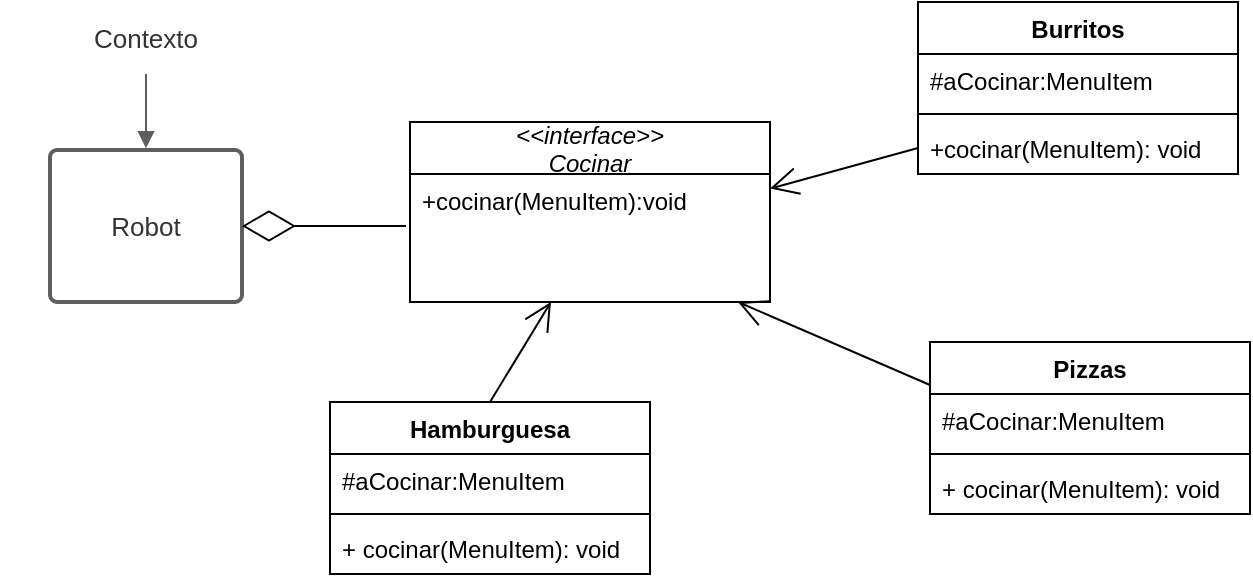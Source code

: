 <mxfile version="13.9.2" type="device"><diagram id="fLYysYBwYtCBmR-v1KxP" name="Page-1"><mxGraphModel dx="1863" dy="445" grid="1" gridSize="10" guides="1" tooltips="1" connect="1" arrows="1" fold="1" page="1" pageScale="1" pageWidth="827" pageHeight="1169" math="0" shadow="0"><root><mxCell id="0"/><mxCell id="1" parent="0"/><mxCell id="bn46-jz6AYosLQxRsOp1-18" value="Robot" style="html=1;overflow=block;whiteSpace=wrap;whiteSpace=wrap;fontSize=13;fontColor=#333333;align=center;whiteSpace=wrap;spacing=0;strokeColor=#5e5e5e;strokeOpacity=100;rounded=1;absoluteArcSize=1;arcSize=7;strokeWidth=2;" parent="1" vertex="1" zOrder="8"><mxGeometry x="-100" y="154" width="96" height="76" as="geometry"/></mxCell><UserObject label="Contexto" lucidchartObjectId="qy-LBUHfCTyD" id="bn46-jz6AYosLQxRsOp1-20"><mxCell style="html=1;overflow=block;whiteSpace=wrap;;whiteSpace=wrap;fontSize=13;fontColor=#333333;align=center;spacing=3;strokeOpacity=0;fillOpacity=0;rounded=1;absoluteArcSize=1;arcSize=7;fillColor=#ffffff;strokeWidth=2;" parent="1" vertex="1" zOrder="10"><mxGeometry x="-124" y="80" width="144" height="36" as="geometry"/></mxCell></UserObject><UserObject label="" lucidchartObjectId="yy-LSLkval5B" id="bn46-jz6AYosLQxRsOp1-21"><mxCell style="html=1;jettySize=18;whiteSpace=wrap;fontSize=11;strokeColor=#5E5E5E;rounded=1;arcSize=12;edgeStyle=orthogonalEdgeStyle;startArrow=none;;endArrow=block;endFill=1;;exitX=0.5;exitY=1;exitPerimeter=0;entryX=0.5;entryY=-0.012;entryPerimeter=0;" parent="1" source="bn46-jz6AYosLQxRsOp1-20" target="bn46-jz6AYosLQxRsOp1-18" edge="1"><mxGeometry width="100" height="100" relative="1" as="geometry"><Array as="points"/></mxGeometry></mxCell></UserObject><mxCell id="bn46-jz6AYosLQxRsOp1-56" value="Pizzas" style="swimlane;fontStyle=1;align=center;verticalAlign=top;childLayout=stackLayout;horizontal=1;startSize=26;horizontalStack=0;resizeParent=1;resizeParentMax=0;resizeLast=0;collapsible=1;marginBottom=0;" parent="1" vertex="1"><mxGeometry x="340" y="250" width="160" height="86" as="geometry"/></mxCell><mxCell id="Ju-yMrFmdr3EL5rpcAW1-3" value="#aCocinar:MenuItem" style="text;strokeColor=none;fillColor=none;align=left;verticalAlign=top;spacingLeft=4;spacingRight=4;overflow=hidden;rotatable=0;points=[[0,0.5],[1,0.5]];portConstraint=eastwest;" vertex="1" parent="bn46-jz6AYosLQxRsOp1-56"><mxGeometry y="26" width="160" height="26" as="geometry"/></mxCell><mxCell id="bn46-jz6AYosLQxRsOp1-58" value="" style="line;strokeWidth=1;fillColor=none;align=left;verticalAlign=middle;spacingTop=-1;spacingLeft=3;spacingRight=3;rotatable=0;labelPosition=right;points=[];portConstraint=eastwest;" parent="bn46-jz6AYosLQxRsOp1-56" vertex="1"><mxGeometry y="52" width="160" height="8" as="geometry"/></mxCell><mxCell id="bn46-jz6AYosLQxRsOp1-59" value="+ cocinar(MenuItem): void" style="text;strokeColor=none;fillColor=none;align=left;verticalAlign=top;spacingLeft=4;spacingRight=4;overflow=hidden;rotatable=0;points=[[0,0.5],[1,0.5]];portConstraint=eastwest;" parent="bn46-jz6AYosLQxRsOp1-56" vertex="1"><mxGeometry y="60" width="160" height="26" as="geometry"/></mxCell><mxCell id="bn46-jz6AYosLQxRsOp1-60" value="Hamburguesa" style="swimlane;fontStyle=1;align=center;verticalAlign=top;childLayout=stackLayout;horizontal=1;startSize=26;horizontalStack=0;resizeParent=1;resizeParentMax=0;resizeLast=0;collapsible=1;marginBottom=0;" parent="1" vertex="1"><mxGeometry x="40" y="280" width="160" height="86" as="geometry"/></mxCell><mxCell id="Ju-yMrFmdr3EL5rpcAW1-2" value="#aCocinar:MenuItem" style="text;strokeColor=none;fillColor=none;align=left;verticalAlign=top;spacingLeft=4;spacingRight=4;overflow=hidden;rotatable=0;points=[[0,0.5],[1,0.5]];portConstraint=eastwest;" vertex="1" parent="bn46-jz6AYosLQxRsOp1-60"><mxGeometry y="26" width="160" height="26" as="geometry"/></mxCell><mxCell id="bn46-jz6AYosLQxRsOp1-62" value="" style="line;strokeWidth=1;fillColor=none;align=left;verticalAlign=middle;spacingTop=-1;spacingLeft=3;spacingRight=3;rotatable=0;labelPosition=right;points=[];portConstraint=eastwest;" parent="bn46-jz6AYosLQxRsOp1-60" vertex="1"><mxGeometry y="52" width="160" height="8" as="geometry"/></mxCell><mxCell id="bn46-jz6AYosLQxRsOp1-63" value="+ cocinar(MenuItem): void" style="text;strokeColor=none;fillColor=none;align=left;verticalAlign=top;spacingLeft=4;spacingRight=4;overflow=hidden;rotatable=0;points=[[0,0.5],[1,0.5]];portConstraint=eastwest;" parent="bn46-jz6AYosLQxRsOp1-60" vertex="1"><mxGeometry y="60" width="160" height="26" as="geometry"/></mxCell><mxCell id="bn46-jz6AYosLQxRsOp1-64" value="Burritos" style="swimlane;fontStyle=1;align=center;verticalAlign=top;childLayout=stackLayout;horizontal=1;startSize=26;horizontalStack=0;resizeParent=1;resizeParentMax=0;resizeLast=0;collapsible=1;marginBottom=0;" parent="1" vertex="1"><mxGeometry x="334" y="80" width="160" height="86" as="geometry"/></mxCell><mxCell id="Ju-yMrFmdr3EL5rpcAW1-1" value="#aCocinar:MenuItem" style="text;strokeColor=none;fillColor=none;align=left;verticalAlign=top;spacingLeft=4;spacingRight=4;overflow=hidden;rotatable=0;points=[[0,0.5],[1,0.5]];portConstraint=eastwest;" vertex="1" parent="bn46-jz6AYosLQxRsOp1-64"><mxGeometry y="26" width="160" height="26" as="geometry"/></mxCell><mxCell id="bn46-jz6AYosLQxRsOp1-66" value="" style="line;strokeWidth=1;fillColor=none;align=left;verticalAlign=middle;spacingTop=-1;spacingLeft=3;spacingRight=3;rotatable=0;labelPosition=right;points=[];portConstraint=eastwest;" parent="bn46-jz6AYosLQxRsOp1-64" vertex="1"><mxGeometry y="52" width="160" height="8" as="geometry"/></mxCell><mxCell id="bn46-jz6AYosLQxRsOp1-67" value="+cocinar(MenuItem): void" style="text;strokeColor=none;fillColor=none;align=left;verticalAlign=top;spacingLeft=4;spacingRight=4;overflow=hidden;rotatable=0;points=[[0,0.5],[1,0.5]];portConstraint=eastwest;" parent="bn46-jz6AYosLQxRsOp1-64" vertex="1"><mxGeometry y="60" width="160" height="26" as="geometry"/></mxCell><mxCell id="bn46-jz6AYosLQxRsOp1-68" value="&lt;&lt;interface&gt;&gt;&#10;Cocinar" style="swimlane;fontStyle=2;childLayout=stackLayout;horizontal=1;startSize=26;fillColor=none;horizontalStack=0;resizeParent=1;resizeParentMax=0;resizeLast=0;collapsible=1;marginBottom=0;" parent="1" vertex="1"><mxGeometry x="80" y="140" width="180" height="90" as="geometry"><mxRectangle x="70" y="160" width="70" height="26" as="alternateBounds"/></mxGeometry></mxCell><mxCell id="bn46-jz6AYosLQxRsOp1-69" value="+cocinar(MenuItem):void" style="text;strokeColor=none;fillColor=none;align=left;verticalAlign=top;spacingLeft=4;spacingRight=4;overflow=hidden;rotatable=0;points=[[0,0.5],[1,0.5]];portConstraint=eastwest;" parent="bn46-jz6AYosLQxRsOp1-68" vertex="1"><mxGeometry y="26" width="180" height="64" as="geometry"/></mxCell><mxCell id="bn46-jz6AYosLQxRsOp1-73" value="" style="endArrow=diamondThin;endFill=0;endSize=24;html=1;exitX=-0.011;exitY=0.406;exitDx=0;exitDy=0;exitPerimeter=0;entryX=1;entryY=0.5;entryDx=0;entryDy=0;" parent="1" source="bn46-jz6AYosLQxRsOp1-69" target="bn46-jz6AYosLQxRsOp1-18" edge="1"><mxGeometry width="160" relative="1" as="geometry"><mxPoint x="-50" y="170" as="sourcePoint"/><mxPoint x="110" y="170" as="targetPoint"/></mxGeometry></mxCell><mxCell id="bn46-jz6AYosLQxRsOp1-74" value="" style="endArrow=open;endFill=1;endSize=12;html=1;exitX=0.5;exitY=0;exitDx=0;exitDy=0;" parent="1" source="bn46-jz6AYosLQxRsOp1-60" target="bn46-jz6AYosLQxRsOp1-69" edge="1"><mxGeometry width="160" relative="1" as="geometry"><mxPoint x="370" y="360" as="sourcePoint"/><mxPoint x="530" y="360" as="targetPoint"/></mxGeometry></mxCell><mxCell id="bn46-jz6AYosLQxRsOp1-75" value="" style="endArrow=open;endFill=1;endSize=12;html=1;exitX=0;exitY=0.25;exitDx=0;exitDy=0;" parent="1" source="bn46-jz6AYosLQxRsOp1-56" target="bn46-jz6AYosLQxRsOp1-69" edge="1"><mxGeometry width="160" relative="1" as="geometry"><mxPoint x="340" y="280" as="sourcePoint"/><mxPoint x="500" y="280" as="targetPoint"/></mxGeometry></mxCell><mxCell id="bn46-jz6AYosLQxRsOp1-76" value="" style="endArrow=open;endFill=1;endSize=12;html=1;exitX=0;exitY=0.5;exitDx=0;exitDy=0;" parent="1" source="bn46-jz6AYosLQxRsOp1-67" target="bn46-jz6AYosLQxRsOp1-69" edge="1"><mxGeometry width="160" relative="1" as="geometry"><mxPoint x="380" y="180" as="sourcePoint"/><mxPoint x="540" y="180" as="targetPoint"/></mxGeometry></mxCell></root></mxGraphModel></diagram></mxfile>